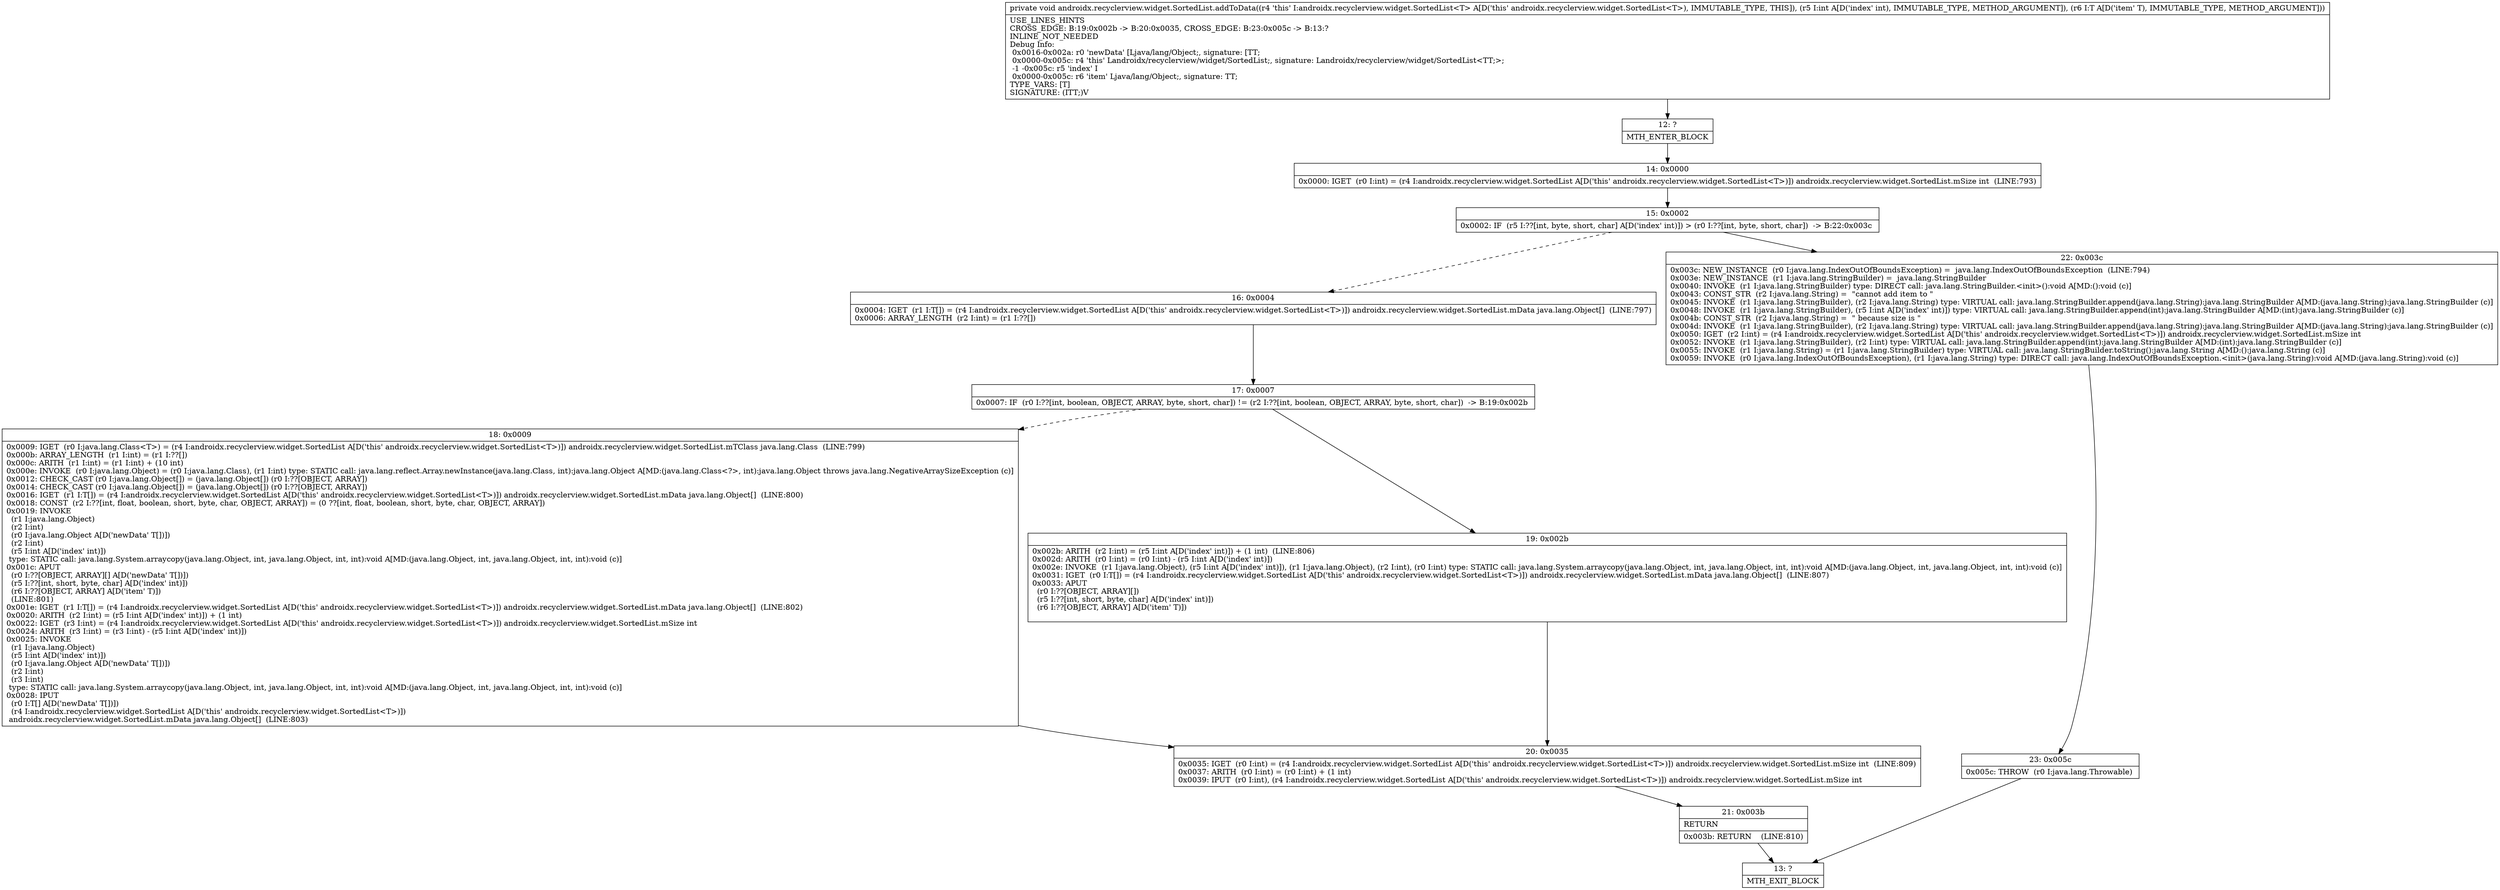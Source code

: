 digraph "CFG forandroidx.recyclerview.widget.SortedList.addToData(ILjava\/lang\/Object;)V" {
Node_12 [shape=record,label="{12\:\ ?|MTH_ENTER_BLOCK\l}"];
Node_14 [shape=record,label="{14\:\ 0x0000|0x0000: IGET  (r0 I:int) = (r4 I:androidx.recyclerview.widget.SortedList A[D('this' androidx.recyclerview.widget.SortedList\<T\>)]) androidx.recyclerview.widget.SortedList.mSize int  (LINE:793)\l}"];
Node_15 [shape=record,label="{15\:\ 0x0002|0x0002: IF  (r5 I:??[int, byte, short, char] A[D('index' int)]) \> (r0 I:??[int, byte, short, char])  \-\> B:22:0x003c \l}"];
Node_16 [shape=record,label="{16\:\ 0x0004|0x0004: IGET  (r1 I:T[]) = (r4 I:androidx.recyclerview.widget.SortedList A[D('this' androidx.recyclerview.widget.SortedList\<T\>)]) androidx.recyclerview.widget.SortedList.mData java.lang.Object[]  (LINE:797)\l0x0006: ARRAY_LENGTH  (r2 I:int) = (r1 I:??[]) \l}"];
Node_17 [shape=record,label="{17\:\ 0x0007|0x0007: IF  (r0 I:??[int, boolean, OBJECT, ARRAY, byte, short, char]) != (r2 I:??[int, boolean, OBJECT, ARRAY, byte, short, char])  \-\> B:19:0x002b \l}"];
Node_18 [shape=record,label="{18\:\ 0x0009|0x0009: IGET  (r0 I:java.lang.Class\<T\>) = (r4 I:androidx.recyclerview.widget.SortedList A[D('this' androidx.recyclerview.widget.SortedList\<T\>)]) androidx.recyclerview.widget.SortedList.mTClass java.lang.Class  (LINE:799)\l0x000b: ARRAY_LENGTH  (r1 I:int) = (r1 I:??[]) \l0x000c: ARITH  (r1 I:int) = (r1 I:int) + (10 int) \l0x000e: INVOKE  (r0 I:java.lang.Object) = (r0 I:java.lang.Class), (r1 I:int) type: STATIC call: java.lang.reflect.Array.newInstance(java.lang.Class, int):java.lang.Object A[MD:(java.lang.Class\<?\>, int):java.lang.Object throws java.lang.NegativeArraySizeException (c)]\l0x0012: CHECK_CAST (r0 I:java.lang.Object[]) = (java.lang.Object[]) (r0 I:??[OBJECT, ARRAY]) \l0x0014: CHECK_CAST (r0 I:java.lang.Object[]) = (java.lang.Object[]) (r0 I:??[OBJECT, ARRAY]) \l0x0016: IGET  (r1 I:T[]) = (r4 I:androidx.recyclerview.widget.SortedList A[D('this' androidx.recyclerview.widget.SortedList\<T\>)]) androidx.recyclerview.widget.SortedList.mData java.lang.Object[]  (LINE:800)\l0x0018: CONST  (r2 I:??[int, float, boolean, short, byte, char, OBJECT, ARRAY]) = (0 ??[int, float, boolean, short, byte, char, OBJECT, ARRAY]) \l0x0019: INVOKE  \l  (r1 I:java.lang.Object)\l  (r2 I:int)\l  (r0 I:java.lang.Object A[D('newData' T[])])\l  (r2 I:int)\l  (r5 I:int A[D('index' int)])\l type: STATIC call: java.lang.System.arraycopy(java.lang.Object, int, java.lang.Object, int, int):void A[MD:(java.lang.Object, int, java.lang.Object, int, int):void (c)]\l0x001c: APUT  \l  (r0 I:??[OBJECT, ARRAY][] A[D('newData' T[])])\l  (r5 I:??[int, short, byte, char] A[D('index' int)])\l  (r6 I:??[OBJECT, ARRAY] A[D('item' T)])\l  (LINE:801)\l0x001e: IGET  (r1 I:T[]) = (r4 I:androidx.recyclerview.widget.SortedList A[D('this' androidx.recyclerview.widget.SortedList\<T\>)]) androidx.recyclerview.widget.SortedList.mData java.lang.Object[]  (LINE:802)\l0x0020: ARITH  (r2 I:int) = (r5 I:int A[D('index' int)]) + (1 int) \l0x0022: IGET  (r3 I:int) = (r4 I:androidx.recyclerview.widget.SortedList A[D('this' androidx.recyclerview.widget.SortedList\<T\>)]) androidx.recyclerview.widget.SortedList.mSize int \l0x0024: ARITH  (r3 I:int) = (r3 I:int) \- (r5 I:int A[D('index' int)]) \l0x0025: INVOKE  \l  (r1 I:java.lang.Object)\l  (r5 I:int A[D('index' int)])\l  (r0 I:java.lang.Object A[D('newData' T[])])\l  (r2 I:int)\l  (r3 I:int)\l type: STATIC call: java.lang.System.arraycopy(java.lang.Object, int, java.lang.Object, int, int):void A[MD:(java.lang.Object, int, java.lang.Object, int, int):void (c)]\l0x0028: IPUT  \l  (r0 I:T[] A[D('newData' T[])])\l  (r4 I:androidx.recyclerview.widget.SortedList A[D('this' androidx.recyclerview.widget.SortedList\<T\>)])\l androidx.recyclerview.widget.SortedList.mData java.lang.Object[]  (LINE:803)\l}"];
Node_20 [shape=record,label="{20\:\ 0x0035|0x0035: IGET  (r0 I:int) = (r4 I:androidx.recyclerview.widget.SortedList A[D('this' androidx.recyclerview.widget.SortedList\<T\>)]) androidx.recyclerview.widget.SortedList.mSize int  (LINE:809)\l0x0037: ARITH  (r0 I:int) = (r0 I:int) + (1 int) \l0x0039: IPUT  (r0 I:int), (r4 I:androidx.recyclerview.widget.SortedList A[D('this' androidx.recyclerview.widget.SortedList\<T\>)]) androidx.recyclerview.widget.SortedList.mSize int \l}"];
Node_21 [shape=record,label="{21\:\ 0x003b|RETURN\l|0x003b: RETURN    (LINE:810)\l}"];
Node_13 [shape=record,label="{13\:\ ?|MTH_EXIT_BLOCK\l}"];
Node_19 [shape=record,label="{19\:\ 0x002b|0x002b: ARITH  (r2 I:int) = (r5 I:int A[D('index' int)]) + (1 int)  (LINE:806)\l0x002d: ARITH  (r0 I:int) = (r0 I:int) \- (r5 I:int A[D('index' int)]) \l0x002e: INVOKE  (r1 I:java.lang.Object), (r5 I:int A[D('index' int)]), (r1 I:java.lang.Object), (r2 I:int), (r0 I:int) type: STATIC call: java.lang.System.arraycopy(java.lang.Object, int, java.lang.Object, int, int):void A[MD:(java.lang.Object, int, java.lang.Object, int, int):void (c)]\l0x0031: IGET  (r0 I:T[]) = (r4 I:androidx.recyclerview.widget.SortedList A[D('this' androidx.recyclerview.widget.SortedList\<T\>)]) androidx.recyclerview.widget.SortedList.mData java.lang.Object[]  (LINE:807)\l0x0033: APUT  \l  (r0 I:??[OBJECT, ARRAY][])\l  (r5 I:??[int, short, byte, char] A[D('index' int)])\l  (r6 I:??[OBJECT, ARRAY] A[D('item' T)])\l \l}"];
Node_22 [shape=record,label="{22\:\ 0x003c|0x003c: NEW_INSTANCE  (r0 I:java.lang.IndexOutOfBoundsException) =  java.lang.IndexOutOfBoundsException  (LINE:794)\l0x003e: NEW_INSTANCE  (r1 I:java.lang.StringBuilder) =  java.lang.StringBuilder \l0x0040: INVOKE  (r1 I:java.lang.StringBuilder) type: DIRECT call: java.lang.StringBuilder.\<init\>():void A[MD:():void (c)]\l0x0043: CONST_STR  (r2 I:java.lang.String) =  \"cannot add item to \" \l0x0045: INVOKE  (r1 I:java.lang.StringBuilder), (r2 I:java.lang.String) type: VIRTUAL call: java.lang.StringBuilder.append(java.lang.String):java.lang.StringBuilder A[MD:(java.lang.String):java.lang.StringBuilder (c)]\l0x0048: INVOKE  (r1 I:java.lang.StringBuilder), (r5 I:int A[D('index' int)]) type: VIRTUAL call: java.lang.StringBuilder.append(int):java.lang.StringBuilder A[MD:(int):java.lang.StringBuilder (c)]\l0x004b: CONST_STR  (r2 I:java.lang.String) =  \" because size is \" \l0x004d: INVOKE  (r1 I:java.lang.StringBuilder), (r2 I:java.lang.String) type: VIRTUAL call: java.lang.StringBuilder.append(java.lang.String):java.lang.StringBuilder A[MD:(java.lang.String):java.lang.StringBuilder (c)]\l0x0050: IGET  (r2 I:int) = (r4 I:androidx.recyclerview.widget.SortedList A[D('this' androidx.recyclerview.widget.SortedList\<T\>)]) androidx.recyclerview.widget.SortedList.mSize int \l0x0052: INVOKE  (r1 I:java.lang.StringBuilder), (r2 I:int) type: VIRTUAL call: java.lang.StringBuilder.append(int):java.lang.StringBuilder A[MD:(int):java.lang.StringBuilder (c)]\l0x0055: INVOKE  (r1 I:java.lang.String) = (r1 I:java.lang.StringBuilder) type: VIRTUAL call: java.lang.StringBuilder.toString():java.lang.String A[MD:():java.lang.String (c)]\l0x0059: INVOKE  (r0 I:java.lang.IndexOutOfBoundsException), (r1 I:java.lang.String) type: DIRECT call: java.lang.IndexOutOfBoundsException.\<init\>(java.lang.String):void A[MD:(java.lang.String):void (c)]\l}"];
Node_23 [shape=record,label="{23\:\ 0x005c|0x005c: THROW  (r0 I:java.lang.Throwable) \l}"];
MethodNode[shape=record,label="{private void androidx.recyclerview.widget.SortedList.addToData((r4 'this' I:androidx.recyclerview.widget.SortedList\<T\> A[D('this' androidx.recyclerview.widget.SortedList\<T\>), IMMUTABLE_TYPE, THIS]), (r5 I:int A[D('index' int), IMMUTABLE_TYPE, METHOD_ARGUMENT]), (r6 I:T A[D('item' T), IMMUTABLE_TYPE, METHOD_ARGUMENT]))  | USE_LINES_HINTS\lCROSS_EDGE: B:19:0x002b \-\> B:20:0x0035, CROSS_EDGE: B:23:0x005c \-\> B:13:?\lINLINE_NOT_NEEDED\lDebug Info:\l  0x0016\-0x002a: r0 'newData' [Ljava\/lang\/Object;, signature: [TT;\l  0x0000\-0x005c: r4 'this' Landroidx\/recyclerview\/widget\/SortedList;, signature: Landroidx\/recyclerview\/widget\/SortedList\<TT;\>;\l  \-1 \-0x005c: r5 'index' I\l  0x0000\-0x005c: r6 'item' Ljava\/lang\/Object;, signature: TT;\lTYPE_VARS: [T]\lSIGNATURE: (ITT;)V\l}"];
MethodNode -> Node_12;Node_12 -> Node_14;
Node_14 -> Node_15;
Node_15 -> Node_16[style=dashed];
Node_15 -> Node_22;
Node_16 -> Node_17;
Node_17 -> Node_18[style=dashed];
Node_17 -> Node_19;
Node_18 -> Node_20;
Node_20 -> Node_21;
Node_21 -> Node_13;
Node_19 -> Node_20;
Node_22 -> Node_23;
Node_23 -> Node_13;
}

